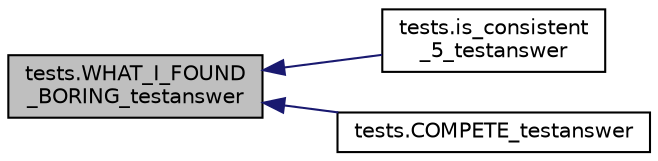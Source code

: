 digraph "tests.WHAT_I_FOUND_BORING_testanswer"
{
  edge [fontname="Helvetica",fontsize="10",labelfontname="Helvetica",labelfontsize="10"];
  node [fontname="Helvetica",fontsize="10",shape=record];
  rankdir="LR";
  Node1 [label="tests.WHAT_I_FOUND\l_BORING_testanswer",height=0.2,width=0.4,color="black", fillcolor="grey75", style="filled", fontcolor="black"];
  Node1 -> Node2 [dir="back",color="midnightblue",fontsize="10",style="solid",fontname="Helvetica"];
  Node2 [label="tests.is_consistent\l_5_testanswer",height=0.2,width=0.4,color="black", fillcolor="white", style="filled",URL="$namespacetests.html#aeb030be9fc4e4e682b08d2aedf34213d"];
  Node1 -> Node3 [dir="back",color="midnightblue",fontsize="10",style="solid",fontname="Helvetica"];
  Node3 [label="tests.COMPETE_testanswer",height=0.2,width=0.4,color="black", fillcolor="white", style="filled",URL="$namespacetests.html#a75639bbe216bc0814b7ce89dd5f932a1"];
}
